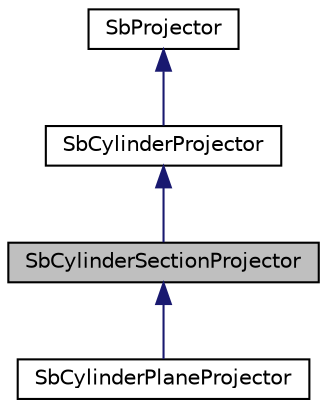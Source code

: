 digraph "SbCylinderSectionProjector"
{
 // LATEX_PDF_SIZE
  edge [fontname="Helvetica",fontsize="10",labelfontname="Helvetica",labelfontsize="10"];
  node [fontname="Helvetica",fontsize="10",shape=record];
  Node1 [label="SbCylinderSectionProjector",height=0.2,width=0.4,color="black", fillcolor="grey75", style="filled", fontcolor="black",tooltip="The SbCylinderSectionProjector projects 2D points to a sliced cylinder."];
  Node2 -> Node1 [dir="back",color="midnightblue",fontsize="10",style="solid",fontname="Helvetica"];
  Node2 [label="SbCylinderProjector",height=0.2,width=0.4,color="black", fillcolor="white", style="filled",URL="$classSbCylinderProjector.html",tooltip="The SbCylinderProjector class is the abstract base class for mapping to cylindrical surfaces."];
  Node3 -> Node2 [dir="back",color="midnightblue",fontsize="10",style="solid",fontname="Helvetica"];
  Node3 [label="SbProjector",height=0.2,width=0.4,color="black", fillcolor="white", style="filled",URL="$classSbProjector.html",tooltip="The SbProjector class is the abstract base projector class."];
  Node1 -> Node4 [dir="back",color="midnightblue",fontsize="10",style="solid",fontname="Helvetica"];
  Node4 [label="SbCylinderPlaneProjector",height=0.2,width=0.4,color="black", fillcolor="white", style="filled",URL="$classSbCylinderPlaneProjector.html",tooltip="The SbCylinderPlaneProjector class projects 2D points to a half-cylinder and a plane."];
}
